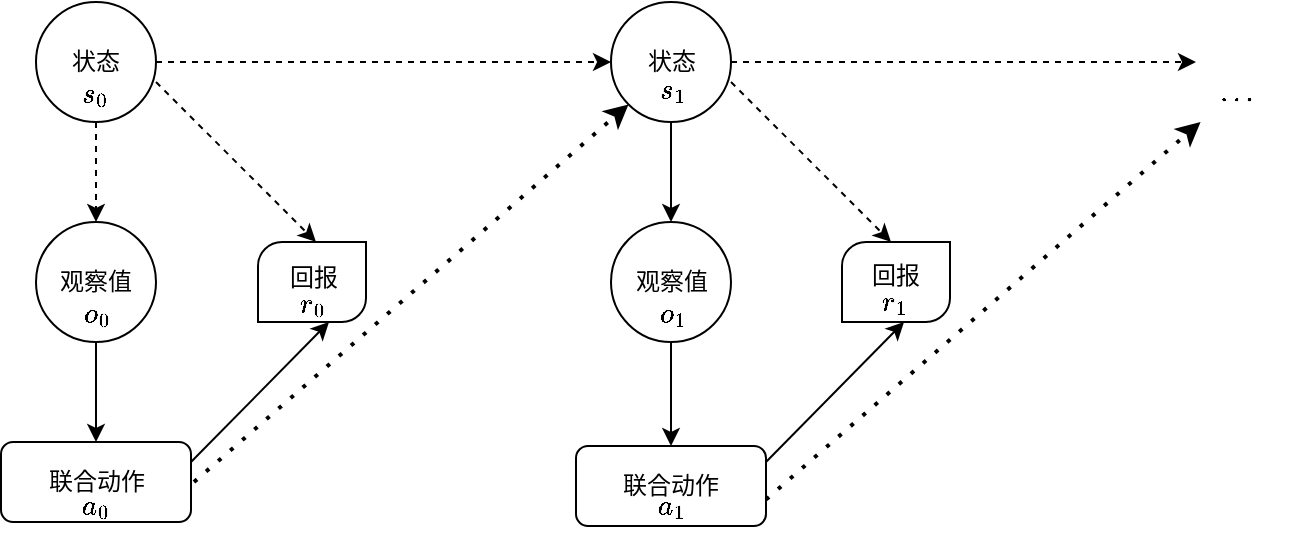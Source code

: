<mxfile version="17.0.0" type="github">
  <diagram id="hWz_SNzUBFFIVMkBRD-k" name="Page-1">
    <mxGraphModel dx="981" dy="526" grid="1" gridSize="10" guides="1" tooltips="1" connect="1" arrows="1" fold="1" page="1" pageScale="1" pageWidth="827" pageHeight="1169" math="1" shadow="0">
      <root>
        <mxCell id="0" />
        <mxCell id="1" parent="0" />
        <mxCell id="NXF07AQHCv1ULebbsSob-1" value="联合动作&lt;br&gt;" style="rounded=1;whiteSpace=wrap;html=1;" vertex="1" parent="1">
          <mxGeometry x="152.5" y="390" width="95" height="40" as="geometry" />
        </mxCell>
        <mxCell id="NXF07AQHCv1ULebbsSob-5" value="" style="edgeStyle=orthogonalEdgeStyle;rounded=0;orthogonalLoop=1;jettySize=auto;html=1;dashed=1;" edge="1" parent="1" source="NXF07AQHCv1ULebbsSob-2" target="NXF07AQHCv1ULebbsSob-4">
          <mxGeometry relative="1" as="geometry" />
        </mxCell>
        <mxCell id="NXF07AQHCv1ULebbsSob-19" value="" style="edgeStyle=orthogonalEdgeStyle;rounded=0;orthogonalLoop=1;jettySize=auto;html=1;dashed=1;entryX=0;entryY=0.5;entryDx=0;entryDy=0;" edge="1" parent="1" source="NXF07AQHCv1ULebbsSob-2" target="NXF07AQHCv1ULebbsSob-10">
          <mxGeometry relative="1" as="geometry">
            <mxPoint x="300" y="200.0" as="targetPoint" />
          </mxGeometry>
        </mxCell>
        <mxCell id="NXF07AQHCv1ULebbsSob-2" value="状态" style="ellipse;whiteSpace=wrap;html=1;aspect=fixed;" vertex="1" parent="1">
          <mxGeometry x="170" y="170" width="60" height="60" as="geometry" />
        </mxCell>
        <mxCell id="NXF07AQHCv1ULebbsSob-6" value="" style="edgeStyle=orthogonalEdgeStyle;rounded=0;orthogonalLoop=1;jettySize=auto;html=1;" edge="1" parent="1" source="NXF07AQHCv1ULebbsSob-4" target="NXF07AQHCv1ULebbsSob-1">
          <mxGeometry relative="1" as="geometry" />
        </mxCell>
        <mxCell id="NXF07AQHCv1ULebbsSob-4" value="观察值" style="ellipse;whiteSpace=wrap;html=1;aspect=fixed;" vertex="1" parent="1">
          <mxGeometry x="170" y="280" width="60" height="60" as="geometry" />
        </mxCell>
        <mxCell id="NXF07AQHCv1ULebbsSob-7" value="&lt;span&gt;$$a_{0}$$&lt;/span&gt;" style="text;html=1;strokeColor=none;fillColor=none;align=center;verticalAlign=middle;whiteSpace=wrap;rounded=0;" vertex="1" parent="1">
          <mxGeometry x="170" y="407" width="60" height="30" as="geometry" />
        </mxCell>
        <mxCell id="NXF07AQHCv1ULebbsSob-8" value="联合动作&lt;br&gt;" style="rounded=1;whiteSpace=wrap;html=1;" vertex="1" parent="1">
          <mxGeometry x="440" y="392" width="95" height="40" as="geometry" />
        </mxCell>
        <mxCell id="NXF07AQHCv1ULebbsSob-9" value="" style="edgeStyle=orthogonalEdgeStyle;rounded=0;orthogonalLoop=1;jettySize=auto;html=1;" edge="1" parent="1" source="NXF07AQHCv1ULebbsSob-10" target="NXF07AQHCv1ULebbsSob-12">
          <mxGeometry relative="1" as="geometry" />
        </mxCell>
        <mxCell id="NXF07AQHCv1ULebbsSob-22" value="" style="edgeStyle=orthogonalEdgeStyle;rounded=0;orthogonalLoop=1;jettySize=auto;html=1;dashed=1;endArrow=classic;endFill=1;" edge="1" parent="1" source="NXF07AQHCv1ULebbsSob-10">
          <mxGeometry relative="1" as="geometry">
            <mxPoint x="750" y="200" as="targetPoint" />
          </mxGeometry>
        </mxCell>
        <mxCell id="NXF07AQHCv1ULebbsSob-10" value="状态" style="ellipse;whiteSpace=wrap;html=1;aspect=fixed;" vertex="1" parent="1">
          <mxGeometry x="457.5" y="170" width="60" height="60" as="geometry" />
        </mxCell>
        <mxCell id="NXF07AQHCv1ULebbsSob-11" value="" style="edgeStyle=orthogonalEdgeStyle;rounded=0;orthogonalLoop=1;jettySize=auto;html=1;" edge="1" parent="1" source="NXF07AQHCv1ULebbsSob-12" target="NXF07AQHCv1ULebbsSob-8">
          <mxGeometry relative="1" as="geometry" />
        </mxCell>
        <mxCell id="NXF07AQHCv1ULebbsSob-12" value="观察值" style="ellipse;whiteSpace=wrap;html=1;aspect=fixed;" vertex="1" parent="1">
          <mxGeometry x="457.5" y="280" width="60" height="60" as="geometry" />
        </mxCell>
        <mxCell id="NXF07AQHCv1ULebbsSob-13" value="&lt;span&gt;$$a_{1}$$&lt;/span&gt;" style="text;html=1;strokeColor=none;fillColor=none;align=center;verticalAlign=middle;whiteSpace=wrap;rounded=0;" vertex="1" parent="1">
          <mxGeometry x="457.5" y="407" width="60" height="30" as="geometry" />
        </mxCell>
        <mxCell id="NXF07AQHCv1ULebbsSob-14" value="" style="endArrow=classic;html=1;rounded=0;dashed=1;" edge="1" parent="1">
          <mxGeometry width="50" height="50" relative="1" as="geometry">
            <mxPoint x="230" y="210" as="sourcePoint" />
            <mxPoint x="310" y="290" as="targetPoint" />
          </mxGeometry>
        </mxCell>
        <mxCell id="NXF07AQHCv1ULebbsSob-15" value="" style="verticalLabelPosition=bottom;verticalAlign=top;html=1;shape=mxgraph.basic.diag_round_rect;dx=6;" vertex="1" parent="1">
          <mxGeometry x="281" y="290" width="54" height="40" as="geometry" />
        </mxCell>
        <mxCell id="NXF07AQHCv1ULebbsSob-16" value="回报" style="text;html=1;strokeColor=none;fillColor=none;align=center;verticalAlign=middle;whiteSpace=wrap;rounded=0;" vertex="1" parent="1">
          <mxGeometry x="279" y="293" width="60" height="30" as="geometry" />
        </mxCell>
        <mxCell id="NXF07AQHCv1ULebbsSob-17" value="" style="endArrow=classic;html=1;rounded=0;" edge="1" parent="1">
          <mxGeometry width="50" height="50" relative="1" as="geometry">
            <mxPoint x="247.5" y="400" as="sourcePoint" />
            <mxPoint x="316.5" y="330" as="targetPoint" />
          </mxGeometry>
        </mxCell>
        <mxCell id="NXF07AQHCv1ULebbsSob-20" value="" style="endArrow=classic;dashed=1;html=1;dashPattern=1 3;strokeWidth=2;rounded=0;endFill=1;entryX=0;entryY=1;entryDx=0;entryDy=0;" edge="1" parent="1" target="NXF07AQHCv1ULebbsSob-10">
          <mxGeometry width="50" height="50" relative="1" as="geometry">
            <mxPoint x="249" y="410" as="sourcePoint" />
            <mxPoint x="490" y="220" as="targetPoint" />
          </mxGeometry>
        </mxCell>
        <mxCell id="NXF07AQHCv1ULebbsSob-23" value="" style="endArrow=classic;html=1;rounded=0;dashed=1;" edge="1" parent="1">
          <mxGeometry width="50" height="50" relative="1" as="geometry">
            <mxPoint x="517.5" y="210" as="sourcePoint" />
            <mxPoint x="597.5" y="290" as="targetPoint" />
          </mxGeometry>
        </mxCell>
        <mxCell id="NXF07AQHCv1ULebbsSob-24" value="" style="endArrow=classic;html=1;rounded=0;" edge="1" parent="1">
          <mxGeometry width="50" height="50" relative="1" as="geometry">
            <mxPoint x="535" y="400.0" as="sourcePoint" />
            <mxPoint x="604" y="330.0" as="targetPoint" />
          </mxGeometry>
        </mxCell>
        <mxCell id="NXF07AQHCv1ULebbsSob-26" value="" style="endArrow=classic;dashed=1;html=1;dashPattern=1 3;strokeWidth=2;rounded=0;endFill=1;entryX=0;entryY=1;entryDx=0;entryDy=0;" edge="1" parent="1">
          <mxGeometry width="50" height="50" relative="1" as="geometry">
            <mxPoint x="535" y="418.79" as="sourcePoint" />
            <mxPoint x="752.287" y="230.003" as="targetPoint" />
          </mxGeometry>
        </mxCell>
        <mxCell id="NXF07AQHCv1ULebbsSob-27" value="&lt;span&gt;$$\dots$$&lt;/span&gt;" style="text;html=1;strokeColor=none;fillColor=none;align=center;verticalAlign=middle;whiteSpace=wrap;rounded=0;" vertex="1" parent="1">
          <mxGeometry x="740" y="200" width="60" height="30" as="geometry" />
        </mxCell>
        <mxCell id="NXF07AQHCv1ULebbsSob-29" value="&lt;span style=&quot;color: rgb(0, 0, 0); font-family: helvetica; font-size: 12px; font-style: normal; font-weight: 400; letter-spacing: normal; text-align: center; text-indent: 0px; text-transform: none; word-spacing: 0px; background-color: rgb(248, 249, 250); display: inline; float: none;&quot;&gt;$$s_{0}$$&lt;/span&gt;" style="text;whiteSpace=wrap;html=1;" vertex="1" parent="1">
          <mxGeometry x="191" y="190" width="30" height="30" as="geometry" />
        </mxCell>
        <mxCell id="NXF07AQHCv1ULebbsSob-30" value="&lt;span style=&quot;color: rgb(0 , 0 , 0) ; font-family: &amp;#34;helvetica&amp;#34; ; font-size: 12px ; font-style: normal ; font-weight: 400 ; letter-spacing: normal ; text-align: center ; text-indent: 0px ; text-transform: none ; word-spacing: 0px ; background-color: rgb(248 , 249 , 250) ; display: inline ; float: none&quot;&gt;$$s_{1}$$&lt;/span&gt;" style="text;whiteSpace=wrap;html=1;" vertex="1" parent="1">
          <mxGeometry x="480" y="188" width="60" height="30" as="geometry" />
        </mxCell>
        <mxCell id="NXF07AQHCv1ULebbsSob-31" value="&lt;span style=&quot;color: rgb(0, 0, 0); font-family: helvetica; font-size: 12px; font-style: normal; font-weight: 400; letter-spacing: normal; text-align: center; text-indent: 0px; text-transform: none; word-spacing: 0px; background-color: rgb(248, 249, 250); display: inline; float: none;&quot;&gt;$$o_{0}$$&lt;/span&gt;" style="text;whiteSpace=wrap;html=1;" vertex="1" parent="1">
          <mxGeometry x="192" y="300" width="30" height="30" as="geometry" />
        </mxCell>
        <mxCell id="NXF07AQHCv1ULebbsSob-32" value="&lt;span style=&quot;color: rgb(0 , 0 , 0) ; font-family: &amp;#34;helvetica&amp;#34; ; font-size: 12px ; font-style: normal ; font-weight: 400 ; letter-spacing: normal ; text-align: center ; text-indent: 0px ; text-transform: none ; word-spacing: 0px ; background-color: rgb(248 , 249 , 250) ; display: inline ; float: none&quot;&gt;$$o_{1}$$&lt;/span&gt;" style="text;whiteSpace=wrap;html=1;" vertex="1" parent="1">
          <mxGeometry x="480" y="300" width="30" height="30" as="geometry" />
        </mxCell>
        <mxCell id="NXF07AQHCv1ULebbsSob-33" value="&lt;span style=&quot;color: rgb(0, 0, 0); font-family: helvetica; font-size: 12px; font-style: normal; font-weight: 400; letter-spacing: normal; text-align: center; text-indent: 0px; text-transform: none; word-spacing: 0px; background-color: rgb(248, 249, 250); display: inline; float: none;&quot;&gt;$$r_{0}$$&lt;/span&gt;" style="text;whiteSpace=wrap;html=1;" vertex="1" parent="1">
          <mxGeometry x="300" y="295" width="80" height="30" as="geometry" />
        </mxCell>
        <mxCell id="NXF07AQHCv1ULebbsSob-36" value="" style="verticalLabelPosition=bottom;verticalAlign=top;html=1;shape=mxgraph.basic.diag_round_rect;dx=6;" vertex="1" parent="1">
          <mxGeometry x="573" y="290" width="54" height="40" as="geometry" />
        </mxCell>
        <mxCell id="NXF07AQHCv1ULebbsSob-37" value="&lt;span style=&quot;color: rgb(0 , 0 , 0) ; font-family: &amp;#34;helvetica&amp;#34; ; font-size: 12px ; font-style: normal ; font-weight: 400 ; letter-spacing: normal ; text-align: center ; text-indent: 0px ; text-transform: none ; word-spacing: 0px ; background-color: rgb(248 , 249 , 250) ; display: inline ; float: none&quot;&gt;$$r_{1}$$&lt;/span&gt;" style="text;whiteSpace=wrap;html=1;" vertex="1" parent="1">
          <mxGeometry x="591" y="294" width="80" height="30" as="geometry" />
        </mxCell>
        <mxCell id="NXF07AQHCv1ULebbsSob-39" value="&lt;div style=&quot;text-align: center&quot;&gt;&lt;span&gt;&lt;font face=&quot;helvetica&quot;&gt;回报&lt;/font&gt;&lt;/span&gt;&lt;/div&gt;" style="text;whiteSpace=wrap;html=1;" vertex="1" parent="1">
          <mxGeometry x="586" y="293" width="80" height="30" as="geometry" />
        </mxCell>
      </root>
    </mxGraphModel>
  </diagram>
</mxfile>
